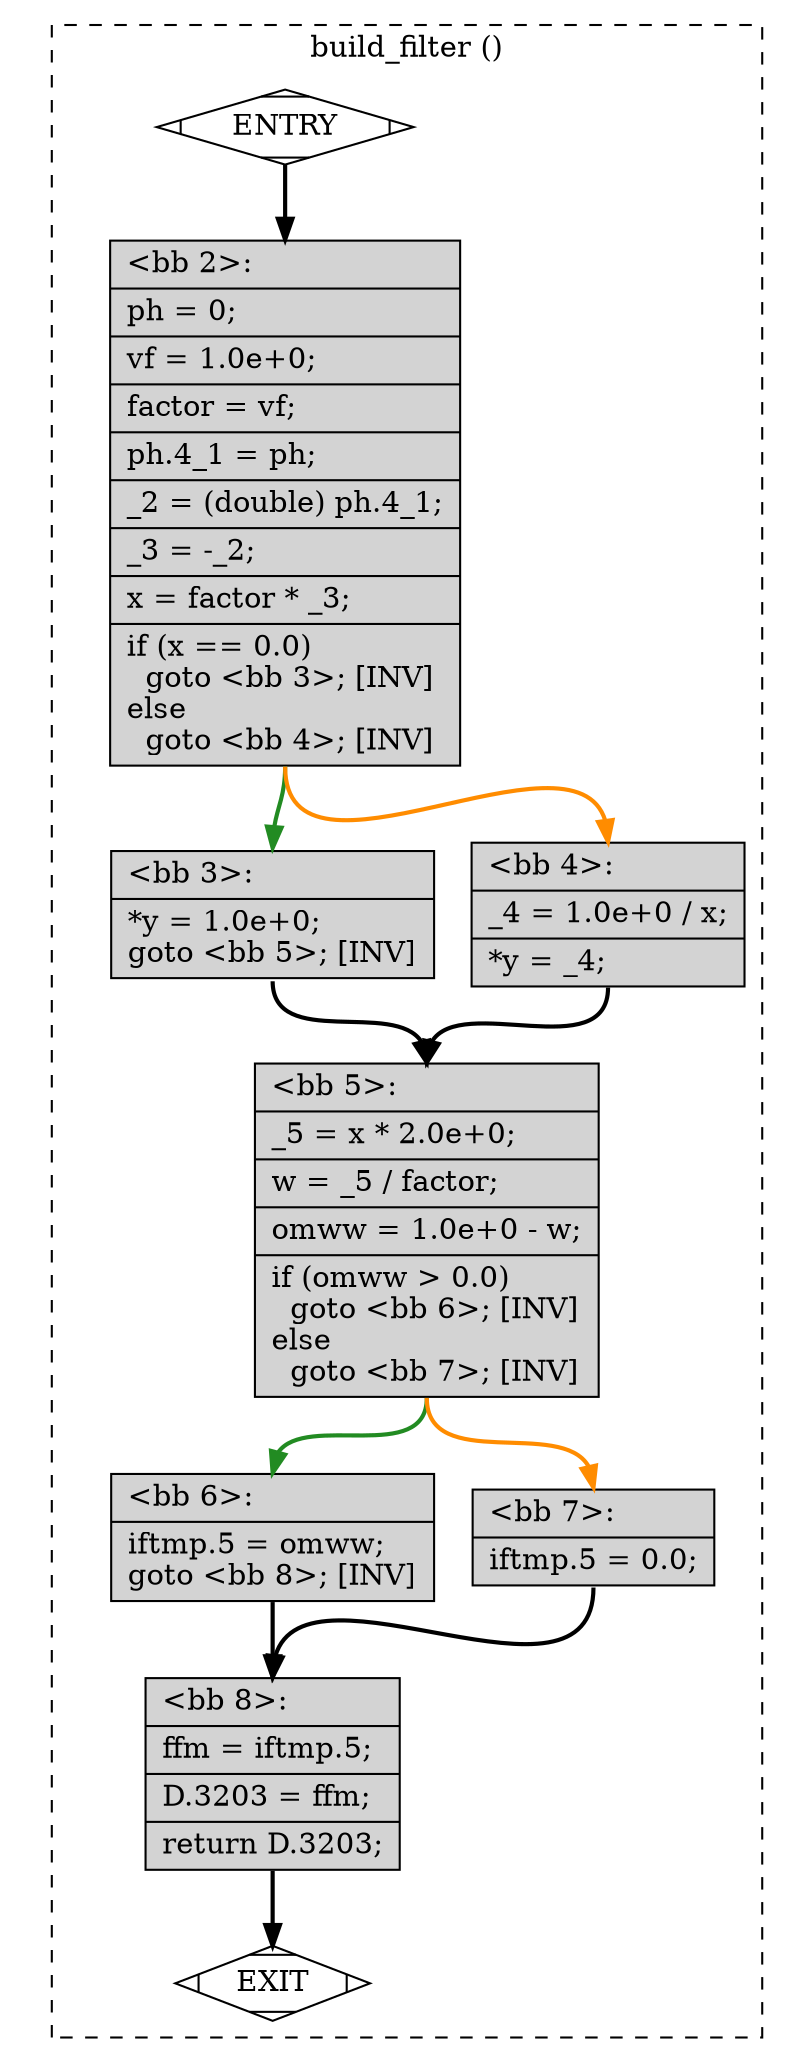 digraph "b.c.015t.cfg" {
overlap=false;
subgraph "cluster_build_filter" {
	style="dashed";
	color="black";
	label="build_filter ()";
	fn_11_basic_block_0 [shape=Mdiamond,style=filled,fillcolor=white,label="ENTRY"];

	fn_11_basic_block_1 [shape=Mdiamond,style=filled,fillcolor=white,label="EXIT"];

	fn_11_basic_block_2 [shape=record,style=filled,fillcolor=lightgrey,label="{\<bb\ 2\>:\l\
|ph\ =\ 0;\l\
|vf\ =\ 1.0e+0;\l\
|factor\ =\ vf;\l\
|ph.4_1\ =\ ph;\l\
|_2\ =\ (double)\ ph.4_1;\l\
|_3\ =\ -_2;\l\
|x\ =\ factor\ *\ _3;\l\
|if\ (x\ ==\ 0.0)\l\
\ \ goto\ \<bb\ 3\>;\ [INV]\l\
else\l\
\ \ goto\ \<bb\ 4\>;\ [INV]\l\
}"];

	fn_11_basic_block_3 [shape=record,style=filled,fillcolor=lightgrey,label="{\<bb\ 3\>:\l\
|*y\ =\ 1.0e+0;\l\
goto\ \<bb\ 5\>;\ [INV]\l\
}"];

	fn_11_basic_block_4 [shape=record,style=filled,fillcolor=lightgrey,label="{\<bb\ 4\>:\l\
|_4\ =\ 1.0e+0\ /\ x;\l\
|*y\ =\ _4;\l\
}"];

	fn_11_basic_block_5 [shape=record,style=filled,fillcolor=lightgrey,label="{\<bb\ 5\>:\l\
|_5\ =\ x\ *\ 2.0e+0;\l\
|w\ =\ _5\ /\ factor;\l\
|omww\ =\ 1.0e+0\ -\ w;\l\
|if\ (omww\ \>\ 0.0)\l\
\ \ goto\ \<bb\ 6\>;\ [INV]\l\
else\l\
\ \ goto\ \<bb\ 7\>;\ [INV]\l\
}"];

	fn_11_basic_block_6 [shape=record,style=filled,fillcolor=lightgrey,label="{\<bb\ 6\>:\l\
|iftmp.5\ =\ omww;\l\
goto\ \<bb\ 8\>;\ [INV]\l\
}"];

	fn_11_basic_block_7 [shape=record,style=filled,fillcolor=lightgrey,label="{\<bb\ 7\>:\l\
|iftmp.5\ =\ 0.0;\l\
}"];

	fn_11_basic_block_8 [shape=record,style=filled,fillcolor=lightgrey,label="{\<bb\ 8\>:\l\
|ffm\ =\ iftmp.5;\l\
|D.3203\ =\ ffm;\l\
|return\ D.3203;\l\
}"];

	fn_11_basic_block_0:s -> fn_11_basic_block_2:n [style="solid,bold",color=black,weight=100,constraint=true];
	fn_11_basic_block_2:s -> fn_11_basic_block_3:n [style="solid,bold",color=forestgreen,weight=10,constraint=true];
	fn_11_basic_block_2:s -> fn_11_basic_block_4:n [style="solid,bold",color=darkorange,weight=10,constraint=true];
	fn_11_basic_block_3:s -> fn_11_basic_block_5:n [style="solid,bold",color=black,weight=100,constraint=true];
	fn_11_basic_block_4:s -> fn_11_basic_block_5:n [style="solid,bold",color=black,weight=100,constraint=true];
	fn_11_basic_block_5:s -> fn_11_basic_block_6:n [style="solid,bold",color=forestgreen,weight=10,constraint=true];
	fn_11_basic_block_5:s -> fn_11_basic_block_7:n [style="solid,bold",color=darkorange,weight=10,constraint=true];
	fn_11_basic_block_6:s -> fn_11_basic_block_8:n [style="solid,bold",color=black,weight=100,constraint=true];
	fn_11_basic_block_7:s -> fn_11_basic_block_8:n [style="solid,bold",color=black,weight=100,constraint=true];
	fn_11_basic_block_8:s -> fn_11_basic_block_1:n [style="solid,bold",color=black,weight=10,constraint=true];
	fn_11_basic_block_0:s -> fn_11_basic_block_1:n [style="invis",constraint=true];
}
}
